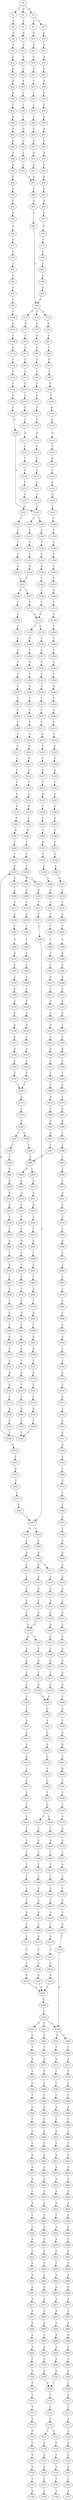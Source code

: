 strict digraph  {
	S0 -> S1 [ label = T ];
	S0 -> S2 [ label = G ];
	S0 -> S3 [ label = A ];
	S1 -> S4 [ label = C ];
	S2 -> S5 [ label = A ];
	S3 -> S6 [ label = C ];
	S3 -> S7 [ label = A ];
	S4 -> S8 [ label = A ];
	S5 -> S9 [ label = G ];
	S6 -> S10 [ label = C ];
	S7 -> S11 [ label = G ];
	S8 -> S12 [ label = T ];
	S9 -> S13 [ label = G ];
	S10 -> S14 [ label = A ];
	S11 -> S15 [ label = G ];
	S12 -> S16 [ label = C ];
	S13 -> S17 [ label = A ];
	S14 -> S18 [ label = A ];
	S15 -> S19 [ label = A ];
	S16 -> S20 [ label = G ];
	S17 -> S21 [ label = G ];
	S18 -> S22 [ label = G ];
	S19 -> S23 [ label = G ];
	S20 -> S24 [ label = A ];
	S21 -> S25 [ label = A ];
	S22 -> S26 [ label = G ];
	S23 -> S27 [ label = T ];
	S24 -> S28 [ label = A ];
	S25 -> S29 [ label = C ];
	S26 -> S30 [ label = T ];
	S27 -> S31 [ label = C ];
	S28 -> S32 [ label = C ];
	S29 -> S33 [ label = C ];
	S30 -> S34 [ label = C ];
	S31 -> S35 [ label = C ];
	S32 -> S36 [ label = A ];
	S33 -> S37 [ label = T ];
	S34 -> S38 [ label = A ];
	S35 -> S39 [ label = T ];
	S36 -> S40 [ label = A ];
	S37 -> S41 [ label = G ];
	S38 -> S42 [ label = A ];
	S39 -> S43 [ label = G ];
	S40 -> S44 [ label = G ];
	S41 -> S45 [ label = G ];
	S42 -> S46 [ label = G ];
	S43 -> S47 [ label = G ];
	S44 -> S48 [ label = A ];
	S45 -> S49 [ label = A ];
	S46 -> S50 [ label = A ];
	S47 -> S51 [ label = A ];
	S48 -> S52 [ label = A ];
	S49 -> S53 [ label = A ];
	S50 -> S54 [ label = G ];
	S51 -> S55 [ label = A ];
	S52 -> S56 [ label = G ];
	S53 -> S57 [ label = G ];
	S54 -> S58 [ label = G ];
	S55 -> S57 [ label = G ];
	S56 -> S59 [ label = A ];
	S57 -> S60 [ label = T ];
	S58 -> S61 [ label = G ];
	S59 -> S62 [ label = C ];
	S60 -> S63 [ label = A ];
	S61 -> S64 [ label = A ];
	S62 -> S65 [ label = A ];
	S63 -> S66 [ label = A ];
	S64 -> S67 [ label = G ];
	S65 -> S68 [ label = A ];
	S66 -> S69 [ label = A ];
	S67 -> S70 [ label = A ];
	S68 -> S71 [ label = C ];
	S69 -> S72 [ label = C ];
	S69 -> S73 [ label = A ];
	S69 -> S74 [ label = T ];
	S70 -> S75 [ label = A ];
	S71 -> S76 [ label = G ];
	S72 -> S77 [ label = G ];
	S73 -> S78 [ label = A ];
	S74 -> S79 [ label = G ];
	S75 -> S80 [ label = G ];
	S76 -> S81 [ label = T ];
	S77 -> S82 [ label = T ];
	S78 -> S83 [ label = C ];
	S79 -> S84 [ label = A ];
	S80 -> S85 [ label = T ];
	S81 -> S86 [ label = C ];
	S82 -> S87 [ label = C ];
	S83 -> S88 [ label = T ];
	S84 -> S89 [ label = C ];
	S85 -> S90 [ label = A ];
	S86 -> S91 [ label = C ];
	S87 -> S92 [ label = T ];
	S88 -> S93 [ label = A ];
	S89 -> S94 [ label = T ];
	S90 -> S95 [ label = A ];
	S91 -> S96 [ label = C ];
	S92 -> S97 [ label = A ];
	S93 -> S98 [ label = T ];
	S94 -> S99 [ label = T ];
	S95 -> S69 [ label = A ];
	S96 -> S100 [ label = T ];
	S97 -> S101 [ label = T ];
	S98 -> S102 [ label = T ];
	S99 -> S103 [ label = T ];
	S100 -> S104 [ label = C ];
	S101 -> S105 [ label = A ];
	S102 -> S106 [ label = T ];
	S103 -> S107 [ label = A ];
	S104 -> S108 [ label = C ];
	S105 -> S109 [ label = C ];
	S106 -> S110 [ label = A ];
	S107 -> S111 [ label = T ];
	S108 -> S112 [ label = C ];
	S109 -> S113 [ label = C ];
	S110 -> S114 [ label = G ];
	S111 -> S115 [ label = C ];
	S112 -> S116 [ label = A ];
	S113 -> S117 [ label = A ];
	S114 -> S118 [ label = G ];
	S115 -> S119 [ label = A ];
	S116 -> S120 [ label = T ];
	S117 -> S121 [ label = C ];
	S118 -> S122 [ label = T ];
	S119 -> S123 [ label = T ];
	S120 -> S124 [ label = T ];
	S121 -> S125 [ label = T ];
	S122 -> S126 [ label = A ];
	S123 -> S127 [ label = T ];
	S124 -> S128 [ label = G ];
	S125 -> S129 [ label = G ];
	S126 -> S130 [ label = C ];
	S127 -> S131 [ label = G ];
	S128 -> S132 [ label = T ];
	S129 -> S133 [ label = C ];
	S130 -> S134 [ label = A ];
	S131 -> S135 [ label = T ];
	S132 -> S136 [ label = A ];
	S133 -> S137 [ label = A ];
	S134 -> S138 [ label = A ];
	S135 -> S139 [ label = A ];
	S136 -> S140 [ label = A ];
	S137 -> S141 [ label = A ];
	S138 -> S142 [ label = C ];
	S139 -> S140 [ label = A ];
	S140 -> S143 [ label = C ];
	S140 -> S144 [ label = T ];
	S141 -> S145 [ label = C ];
	S142 -> S146 [ label = T ];
	S143 -> S147 [ label = A ];
	S144 -> S148 [ label = A ];
	S145 -> S149 [ label = A ];
	S146 -> S150 [ label = T ];
	S147 -> S151 [ label = T ];
	S148 -> S152 [ label = T ];
	S149 -> S153 [ label = T ];
	S150 -> S154 [ label = C ];
	S151 -> S155 [ label = G ];
	S152 -> S156 [ label = G ];
	S153 -> S157 [ label = G ];
	S154 -> S158 [ label = T ];
	S155 -> S159 [ label = A ];
	S156 -> S160 [ label = A ];
	S157 -> S161 [ label = A ];
	S158 -> S162 [ label = T ];
	S159 -> S163 [ label = C ];
	S160 -> S164 [ label = C ];
	S161 -> S163 [ label = C ];
	S162 -> S165 [ label = T ];
	S163 -> S166 [ label = T ];
	S163 -> S167 [ label = C ];
	S164 -> S168 [ label = C ];
	S165 -> S169 [ label = C ];
	S166 -> S170 [ label = T ];
	S167 -> S171 [ label = T ];
	S168 -> S172 [ label = T ];
	S169 -> S173 [ label = T ];
	S170 -> S174 [ label = C ];
	S171 -> S175 [ label = G ];
	S172 -> S175 [ label = G ];
	S173 -> S176 [ label = G ];
	S174 -> S177 [ label = T ];
	S175 -> S178 [ label = T ];
	S175 -> S179 [ label = C ];
	S176 -> S180 [ label = T ];
	S177 -> S181 [ label = C ];
	S178 -> S182 [ label = C ];
	S179 -> S183 [ label = C ];
	S180 -> S184 [ label = T ];
	S181 -> S185 [ label = A ];
	S182 -> S186 [ label = A ];
	S183 -> S187 [ label = A ];
	S184 -> S188 [ label = T ];
	S185 -> S189 [ label = T ];
	S186 -> S190 [ label = A ];
	S187 -> S191 [ label = T ];
	S188 -> S192 [ label = A ];
	S189 -> S193 [ label = T ];
	S190 -> S194 [ label = T ];
	S191 -> S195 [ label = T ];
	S192 -> S196 [ label = T ];
	S193 -> S197 [ label = G ];
	S194 -> S198 [ label = A ];
	S195 -> S199 [ label = A ];
	S196 -> S200 [ label = G ];
	S197 -> S201 [ label = T ];
	S198 -> S202 [ label = T ];
	S199 -> S203 [ label = C ];
	S200 -> S204 [ label = A ];
	S201 -> S205 [ label = T ];
	S202 -> S206 [ label = T ];
	S203 -> S207 [ label = T ];
	S204 -> S208 [ label = G ];
	S205 -> S209 [ label = T ];
	S206 -> S210 [ label = T ];
	S207 -> S211 [ label = T ];
	S208 -> S212 [ label = A ];
	S209 -> S213 [ label = T ];
	S210 -> S214 [ label = C ];
	S211 -> S215 [ label = G ];
	S212 -> S216 [ label = C ];
	S213 -> S217 [ label = T ];
	S214 -> S218 [ label = T ];
	S215 -> S219 [ label = T ];
	S216 -> S220 [ label = G ];
	S217 -> S221 [ label = A ];
	S218 -> S222 [ label = A ];
	S219 -> S223 [ label = T ];
	S220 -> S224 [ label = A ];
	S221 -> S225 [ label = C ];
	S222 -> S226 [ label = G ];
	S223 -> S227 [ label = T ];
	S224 -> S228 [ label = A ];
	S225 -> S229 [ label = T ];
	S226 -> S230 [ label = T ];
	S227 -> S231 [ label = T ];
	S228 -> S232 [ label = T ];
	S229 -> S233 [ label = A ];
	S230 -> S234 [ label = G ];
	S231 -> S235 [ label = G ];
	S232 -> S236 [ label = G ];
	S233 -> S237 [ label = T ];
	S234 -> S238 [ label = A ];
	S235 -> S239 [ label = T ];
	S236 -> S240 [ label = A ];
	S237 -> S241 [ label = C ];
	S238 -> S242 [ label = C ];
	S239 -> S243 [ label = C ];
	S240 -> S244 [ label = A ];
	S241 -> S245 [ label = G ];
	S242 -> S246 [ label = G ];
	S243 -> S247 [ label = G ];
	S244 -> S248 [ label = A ];
	S245 -> S249 [ label = T ];
	S246 -> S250 [ label = T ];
	S247 -> S251 [ label = G ];
	S248 -> S252 [ label = T ];
	S249 -> S253 [ label = T ];
	S250 -> S254 [ label = T ];
	S251 -> S255 [ label = T ];
	S252 -> S256 [ label = C ];
	S253 -> S257 [ label = G ];
	S254 -> S258 [ label = T ];
	S255 -> S259 [ label = G ];
	S256 -> S260 [ label = G ];
	S257 -> S261 [ label = A ];
	S257 -> S262 [ label = T ];
	S258 -> S263 [ label = A ];
	S259 -> S264 [ label = A ];
	S260 -> S265 [ label = G ];
	S261 -> S266 [ label = A ];
	S262 -> S267 [ label = G ];
	S263 -> S268 [ label = A ];
	S264 -> S269 [ label = A ];
	S265 -> S270 [ label = C ];
	S266 -> S271 [ label = A ];
	S267 -> S272 [ label = T ];
	S268 -> S273 [ label = A ];
	S269 -> S274 [ label = A ];
	S270 -> S275 [ label = A ];
	S271 -> S276 [ label = A ];
	S272 -> S277 [ label = C ];
	S273 -> S278 [ label = A ];
	S274 -> S279 [ label = C ];
	S275 -> S280 [ label = A ];
	S276 -> S281 [ label = C ];
	S277 -> S282 [ label = C ];
	S278 -> S283 [ label = C ];
	S279 -> S284 [ label = C ];
	S280 -> S285 [ label = T ];
	S281 -> S286 [ label = G ];
	S282 -> S287 [ label = T ];
	S283 -> S288 [ label = T ];
	S284 -> S289 [ label = T ];
	S285 -> S290 [ label = A ];
	S286 -> S291 [ label = A ];
	S287 -> S292 [ label = C ];
	S287 -> S293 [ label = T ];
	S288 -> S294 [ label = C ];
	S289 -> S295 [ label = T ];
	S290 -> S296 [ label = G ];
	S291 -> S297 [ label = C ];
	S292 -> S298 [ label = T ];
	S293 -> S299 [ label = T ];
	S294 -> S300 [ label = C ];
	S295 -> S301 [ label = C ];
	S296 -> S302 [ label = A ];
	S297 -> S303 [ label = T ];
	S298 -> S304 [ label = G ];
	S299 -> S305 [ label = G ];
	S300 -> S306 [ label = A ];
	S301 -> S307 [ label = A ];
	S302 -> S308 [ label = G ];
	S303 -> S309 [ label = A ];
	S304 -> S310 [ label = C ];
	S305 -> S311 [ label = T ];
	S305 -> S312 [ label = C ];
	S306 -> S313 [ label = C ];
	S307 -> S314 [ label = T ];
	S308 -> S315 [ label = C ];
	S309 -> S316 [ label = T ];
	S310 -> S317 [ label = T ];
	S311 -> S318 [ label = T ];
	S312 -> S319 [ label = T ];
	S313 -> S320 [ label = T ];
	S314 -> S321 [ label = T ];
	S315 -> S322 [ label = C ];
	S316 -> S323 [ label = A ];
	S317 -> S324 [ label = A ];
	S318 -> S325 [ label = A ];
	S319 -> S326 [ label = A ];
	S320 -> S327 [ label = A ];
	S321 -> S328 [ label = G ];
	S322 -> S329 [ label = G ];
	S323 -> S330 [ label = G ];
	S324 -> S331 [ label = C ];
	S325 -> S332 [ label = T ];
	S326 -> S333 [ label = C ];
	S327 -> S334 [ label = G ];
	S328 -> S335 [ label = G ];
	S329 -> S336 [ label = T ];
	S330 -> S337 [ label = A ];
	S331 -> S338 [ label = A ];
	S332 -> S339 [ label = A ];
	S333 -> S340 [ label = A ];
	S334 -> S341 [ label = A ];
	S335 -> S342 [ label = A ];
	S336 -> S343 [ label = T ];
	S337 -> S344 [ label = G ];
	S338 -> S345 [ label = G ];
	S339 -> S346 [ label = G ];
	S340 -> S345 [ label = G ];
	S341 -> S347 [ label = G ];
	S342 -> S348 [ label = G ];
	S343 -> S349 [ label = G ];
	S344 -> S350 [ label = C ];
	S345 -> S351 [ label = G ];
	S345 -> S352 [ label = A ];
	S346 -> S353 [ label = A ];
	S347 -> S354 [ label = C ];
	S348 -> S355 [ label = T ];
	S349 -> S356 [ label = G ];
	S350 -> S357 [ label = T ];
	S351 -> S358 [ label = C ];
	S352 -> S359 [ label = C ];
	S353 -> S360 [ label = C ];
	S354 -> S361 [ label = T ];
	S355 -> S362 [ label = T ];
	S356 -> S363 [ label = T ];
	S357 -> S364 [ label = T ];
	S358 -> S365 [ label = G ];
	S359 -> S366 [ label = G ];
	S360 -> S367 [ label = G ];
	S361 -> S364 [ label = T ];
	S362 -> S368 [ label = T ];
	S363 -> S369 [ label = C ];
	S364 -> S370 [ label = G ];
	S365 -> S371 [ label = C ];
	S366 -> S372 [ label = T ];
	S367 -> S373 [ label = T ];
	S368 -> S374 [ label = G ];
	S369 -> S375 [ label = T ];
	S370 -> S376 [ label = T ];
	S371 -> S377 [ label = A ];
	S372 -> S378 [ label = A ];
	S373 -> S379 [ label = A ];
	S374 -> S380 [ label = T ];
	S375 -> S381 [ label = G ];
	S376 -> S382 [ label = A ];
	S377 -> S383 [ label = C ];
	S378 -> S384 [ label = C ];
	S379 -> S384 [ label = C ];
	S380 -> S385 [ label = A ];
	S381 -> S386 [ label = G ];
	S382 -> S387 [ label = C ];
	S382 -> S388 [ label = G ];
	S383 -> S389 [ label = T ];
	S384 -> S390 [ label = C ];
	S385 -> S391 [ label = G ];
	S386 -> S392 [ label = T ];
	S387 -> S393 [ label = T ];
	S388 -> S394 [ label = T ];
	S389 -> S395 [ label = A ];
	S390 -> S396 [ label = A ];
	S391 -> S397 [ label = T ];
	S392 -> S398 [ label = T ];
	S393 -> S399 [ label = C ];
	S394 -> S400 [ label = T ];
	S395 -> S401 [ label = A ];
	S396 -> S402 [ label = A ];
	S397 -> S400 [ label = T ];
	S398 -> S403 [ label = C ];
	S399 -> S404 [ label = G ];
	S400 -> S405 [ label = C ];
	S400 -> S406 [ label = G ];
	S401 -> S407 [ label = G ];
	S402 -> S408 [ label = G ];
	S403 -> S409 [ label = T ];
	S404 -> S410 [ label = G ];
	S405 -> S411 [ label = G ];
	S406 -> S412 [ label = G ];
	S407 -> S413 [ label = A ];
	S408 -> S414 [ label = A ];
	S409 -> S415 [ label = T ];
	S410 -> S416 [ label = G ];
	S411 -> S417 [ label = G ];
	S412 -> S418 [ label = G ];
	S413 -> S419 [ label = C ];
	S414 -> S420 [ label = C ];
	S415 -> S421 [ label = G ];
	S416 -> S422 [ label = G ];
	S417 -> S423 [ label = G ];
	S418 -> S424 [ label = C ];
	S419 -> S425 [ label = G ];
	S420 -> S426 [ label = C ];
	S421 -> S427 [ label = T ];
	S422 -> S428 [ label = T ];
	S423 -> S429 [ label = T ];
	S424 -> S430 [ label = T ];
	S425 -> S431 [ label = T ];
	S426 -> S432 [ label = T ];
	S427 -> S433 [ label = T ];
	S428 -> S434 [ label = C ];
	S429 -> S435 [ label = C ];
	S430 -> S436 [ label = C ];
	S431 -> S437 [ label = C ];
	S432 -> S438 [ label = A ];
	S433 -> S439 [ label = A ];
	S434 -> S440 [ label = G ];
	S435 -> S441 [ label = C ];
	S436 -> S442 [ label = G ];
	S437 -> S443 [ label = C ];
	S438 -> S444 [ label = C ];
	S438 -> S445 [ label = T ];
	S439 -> S446 [ label = G ];
	S440 -> S447 [ label = T ];
	S441 -> S448 [ label = T ];
	S442 -> S449 [ label = T ];
	S443 -> S450 [ label = T ];
	S444 -> S451 [ label = T ];
	S445 -> S452 [ label = T ];
	S446 -> S453 [ label = T ];
	S447 -> S454 [ label = C ];
	S448 -> S455 [ label = C ];
	S449 -> S456 [ label = C ];
	S450 -> S457 [ label = A ];
	S451 -> S458 [ label = A ];
	S452 -> S459 [ label = G ];
	S453 -> S460 [ label = T ];
	S454 -> S461 [ label = C ];
	S455 -> S462 [ label = C ];
	S456 -> S463 [ label = T ];
	S457 -> S464 [ label = C ];
	S458 -> S465 [ label = C ];
	S459 -> S466 [ label = T ];
	S460 -> S467 [ label = T ];
	S461 -> S468 [ label = T ];
	S462 -> S469 [ label = T ];
	S463 -> S470 [ label = T ];
	S464 -> S471 [ label = T ];
	S465 -> S472 [ label = T ];
	S466 -> S473 [ label = T ];
	S467 -> S474 [ label = T ];
	S468 -> S475 [ label = T ];
	S469 -> S476 [ label = T ];
	S470 -> S477 [ label = T ];
	S471 -> S478 [ label = T ];
	S472 -> S479 [ label = T ];
	S473 -> S480 [ label = T ];
	S474 -> S481 [ label = A ];
	S475 -> S482 [ label = C ];
	S476 -> S483 [ label = G ];
	S477 -> S484 [ label = G ];
	S478 -> S485 [ label = A ];
	S479 -> S486 [ label = G ];
	S480 -> S487 [ label = C ];
	S481 -> S488 [ label = C ];
	S482 -> S489 [ label = T ];
	S483 -> S490 [ label = T ];
	S484 -> S491 [ label = T ];
	S485 -> S492 [ label = A ];
	S486 -> S493 [ label = A ];
	S487 -> S494 [ label = A ];
	S488 -> S495 [ label = C ];
	S489 -> S496 [ label = G ];
	S490 -> S497 [ label = G ];
	S491 -> S498 [ label = T ];
	S492 -> S499 [ label = G ];
	S493 -> S500 [ label = G ];
	S494 -> S501 [ label = G ];
	S495 -> S502 [ label = G ];
	S496 -> S503 [ label = G ];
	S497 -> S504 [ label = G ];
	S498 -> S505 [ label = G ];
	S499 -> S506 [ label = C ];
	S500 -> S507 [ label = C ];
	S501 -> S508 [ label = C ];
	S502 -> S509 [ label = T ];
	S503 -> S510 [ label = T ];
	S504 -> S511 [ label = T ];
	S505 -> S512 [ label = T ];
	S506 -> S513 [ label = A ];
	S507 -> S514 [ label = A ];
	S508 -> S515 [ label = A ];
	S509 -> S516 [ label = T ];
	S510 -> S517 [ label = A ];
	S511 -> S518 [ label = A ];
	S512 -> S519 [ label = A ];
	S513 -> S520 [ label = C ];
	S514 -> S521 [ label = C ];
	S515 -> S522 [ label = C ];
	S516 -> S523 [ label = A ];
	S517 -> S524 [ label = G ];
	S518 -> S525 [ label = T ];
	S519 -> S526 [ label = T ];
	S520 -> S527 [ label = C ];
	S521 -> S528 [ label = C ];
	S522 -> S529 [ label = C ];
	S523 -> S530 [ label = C ];
	S524 -> S531 [ label = C ];
	S525 -> S532 [ label = C ];
	S526 -> S533 [ label = C ];
	S527 -> S534 [ label = G ];
	S528 -> S535 [ label = G ];
	S529 -> S536 [ label = G ];
	S530 -> S537 [ label = G ];
	S531 -> S538 [ label = G ];
	S532 -> S539 [ label = G ];
	S533 -> S540 [ label = G ];
	S534 -> S541 [ label = A ];
	S535 -> S541 [ label = A ];
	S536 -> S541 [ label = A ];
	S537 -> S542 [ label = T ];
	S538 -> S543 [ label = G ];
	S539 -> S544 [ label = T ];
	S540 -> S545 [ label = T ];
	S541 -> S546 [ label = G ];
	S542 -> S547 [ label = G ];
	S543 -> S548 [ label = T ];
	S544 -> S549 [ label = T ];
	S545 -> S549 [ label = T ];
	S546 -> S550 [ label = T ];
	S547 -> S551 [ label = C ];
	S548 -> S552 [ label = G ];
	S549 -> S257 [ label = G ];
	S550 -> S553 [ label = C ];
	S550 -> S554 [ label = A ];
	S550 -> S555 [ label = T ];
	S551 -> S556 [ label = G ];
	S552 -> S557 [ label = T ];
	S553 -> S558 [ label = C ];
	S554 -> S559 [ label = G ];
	S554 -> S560 [ label = C ];
	S555 -> S561 [ label = C ];
	S556 -> S562 [ label = G ];
	S557 -> S563 [ label = G ];
	S558 -> S564 [ label = T ];
	S559 -> S565 [ label = T ];
	S560 -> S566 [ label = T ];
	S561 -> S567 [ label = T ];
	S562 -> S568 [ label = T ];
	S563 -> S569 [ label = T ];
	S564 -> S570 [ label = A ];
	S565 -> S571 [ label = G ];
	S566 -> S572 [ label = A ];
	S567 -> S573 [ label = G ];
	S568 -> S574 [ label = T ];
	S569 -> S575 [ label = C ];
	S570 -> S576 [ label = G ];
	S571 -> S577 [ label = C ];
	S572 -> S578 [ label = T ];
	S573 -> S579 [ label = T ];
	S574 -> S580 [ label = T ];
	S575 -> S581 [ label = C ];
	S576 -> S582 [ label = C ];
	S577 -> S583 [ label = C ];
	S578 -> S584 [ label = C ];
	S579 -> S585 [ label = C ];
	S580 -> S586 [ label = T ];
	S581 -> S287 [ label = T ];
	S582 -> S587 [ label = C ];
	S583 -> S588 [ label = C ];
	S584 -> S589 [ label = C ];
	S585 -> S590 [ label = C ];
	S586 -> S591 [ label = A ];
	S587 -> S592 [ label = C ];
	S588 -> S593 [ label = A ];
	S589 -> S594 [ label = A ];
	S590 -> S595 [ label = G ];
	S591 -> S596 [ label = T ];
	S592 -> S597 [ label = C ];
	S593 -> S598 [ label = C ];
	S594 -> S599 [ label = C ];
	S595 -> S600 [ label = C ];
	S596 -> S601 [ label = A ];
	S597 -> S602 [ label = C ];
	S598 -> S603 [ label = C ];
	S599 -> S604 [ label = C ];
	S600 -> S605 [ label = C ];
	S601 -> S606 [ label = G ];
	S602 -> S607 [ label = C ];
	S603 -> S608 [ label = C ];
	S604 -> S609 [ label = T ];
	S605 -> S610 [ label = C ];
	S606 -> S611 [ label = G ];
	S607 -> S612 [ label = G ];
	S608 -> S613 [ label = A ];
	S609 -> S614 [ label = G ];
	S610 -> S615 [ label = A ];
	S611 -> S616 [ label = C ];
	S612 -> S617 [ label = A ];
	S613 -> S618 [ label = A ];
	S614 -> S619 [ label = A ];
	S615 -> S620 [ label = A ];
	S616 -> S621 [ label = G ];
	S617 -> S622 [ label = G ];
	S618 -> S623 [ label = A ];
	S619 -> S624 [ label = G ];
	S620 -> S625 [ label = G ];
	S621 -> S626 [ label = T ];
	S622 -> S627 [ label = A ];
	S623 -> S628 [ label = A ];
	S624 -> S629 [ label = A ];
	S625 -> S630 [ label = A ];
	S626 -> S631 [ label = A ];
	S627 -> S632 [ label = A ];
	S628 -> S633 [ label = A ];
	S629 -> S634 [ label = A ];
	S630 -> S635 [ label = A ];
	S631 -> S636 [ label = C ];
	S632 -> S637 [ label = C ];
	S633 -> S638 [ label = C ];
	S634 -> S639 [ label = A ];
	S635 -> S640 [ label = C ];
	S636 -> S641 [ label = T ];
	S637 -> S642 [ label = C ];
	S638 -> S643 [ label = A ];
	S639 -> S644 [ label = C ];
	S640 -> S645 [ label = G ];
	S641 -> S646 [ label = A ];
	S642 -> S647 [ label = A ];
	S643 -> S648 [ label = A ];
	S644 -> S649 [ label = C ];
	S645 -> S650 [ label = A ];
	S646 -> S651 [ label = A ];
	S647 -> S652 [ label = C ];
	S648 -> S653 [ label = C ];
	S649 -> S654 [ label = G ];
	S650 -> S655 [ label = T ];
	S651 -> S656 [ label = A ];
	S652 -> S657 [ label = G ];
	S653 -> S658 [ label = C ];
	S654 -> S659 [ label = A ];
	S655 -> S660 [ label = C ];
	S656 -> S661 [ label = A ];
	S657 -> S662 [ label = A ];
	S658 -> S663 [ label = A ];
	S659 -> S664 [ label = A ];
	S660 -> S665 [ label = T ];
	S661 -> S666 [ label = C ];
	S662 -> S667 [ label = G ];
	S663 -> S668 [ label = G ];
	S664 -> S669 [ label = G ];
	S665 -> S670 [ label = A ];
	S666 -> S671 [ label = A ];
	S667 -> S672 [ label = A ];
	S668 -> S673 [ label = A ];
	S669 -> S674 [ label = A ];
	S670 -> S675 [ label = A ];
	S671 -> S676 [ label = T ];
	S672 -> S677 [ label = A ];
	S673 -> S678 [ label = A ];
	S674 -> S679 [ label = A ];
	S675 -> S680 [ label = A ];
	S676 -> S681 [ label = A ];
	S677 -> S682 [ label = G ];
	S678 -> S683 [ label = G ];
	S679 -> S684 [ label = T ];
	S680 -> S685 [ label = G ];
	S681 -> S686 [ label = G ];
	S682 -> S687 [ label = G ];
	S683 -> S688 [ label = A ];
	S684 -> S689 [ label = G ];
	S685 -> S690 [ label = A ];
	S686 -> S691 [ label = T ];
	S687 -> S692 [ label = A ];
	S688 -> S693 [ label = A ];
	S689 -> S694 [ label = C ];
	S690 -> S695 [ label = A ];
	S691 -> S696 [ label = G ];
	S692 -> S697 [ label = C ];
	S693 -> S698 [ label = A ];
	S694 -> S699 [ label = A ];
	S695 -> S700 [ label = A ];
	S696 -> S701 [ label = T ];
	S697 -> S702 [ label = G ];
	S698 -> S703 [ label = G ];
	S699 -> S704 [ label = C ];
	S700 -> S705 [ label = G ];
	S701 -> S706 [ label = T ];
	S702 -> S707 [ label = C ];
	S703 -> S708 [ label = C ];
	S704 -> S709 [ label = C ];
	S705 -> S708 [ label = C ];
	S706 -> S710 [ label = T ];
	S707 -> S711 [ label = T ];
	S708 -> S712 [ label = C ];
	S709 -> S713 [ label = G ];
	S710 -> S714 [ label = A ];
	S711 -> S715 [ label = T ];
	S712 -> S716 [ label = T ];
	S713 -> S717 [ label = T ];
	S714 -> S718 [ label = A ];
	S715 -> S719 [ label = A ];
	S716 -> S720 [ label = A ];
	S717 -> S721 [ label = A ];
	S718 -> S722 [ label = G ];
	S719 -> S723 [ label = G ];
	S720 -> S724 [ label = T ];
	S720 -> S725 [ label = C ];
	S721 -> S726 [ label = A ];
	S722 -> S727 [ label = T ];
	S723 -> S728 [ label = C ];
	S724 -> S729 [ label = C ];
	S725 -> S730 [ label = G ];
	S726 -> S731 [ label = G ];
	S727 -> S732 [ label = A ];
	S728 -> S733 [ label = G ];
	S729 -> S734 [ label = C ];
	S730 -> S735 [ label = G ];
	S731 -> S736 [ label = G ];
	S732 -> S737 [ label = C ];
	S733 -> S738 [ label = G ];
	S734 -> S739 [ label = G ];
	S735 -> S740 [ label = G ];
	S736 -> S741 [ label = G ];
	S737 -> S742 [ label = C ];
	S738 -> S743 [ label = T ];
	S739 -> S744 [ label = T ];
	S740 -> S745 [ label = T ];
	S741 -> S746 [ label = T ];
	S742 -> S747 [ label = G ];
	S743 -> S748 [ label = A ];
	S744 -> S749 [ label = A ];
	S745 -> S750 [ label = A ];
	S746 -> S751 [ label = A ];
	S747 -> S752 [ label = A ];
	S752 -> S753 [ label = G ];
	S753 -> S754 [ label = T ];
	S754 -> S554 [ label = A ];
}
